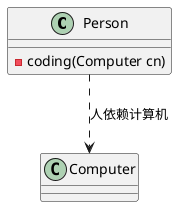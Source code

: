 @startuml
class Person{
    -coding(Computer cn)
}

class Computer{
}

Person ..> Computer : 人依赖计算机
@enduml